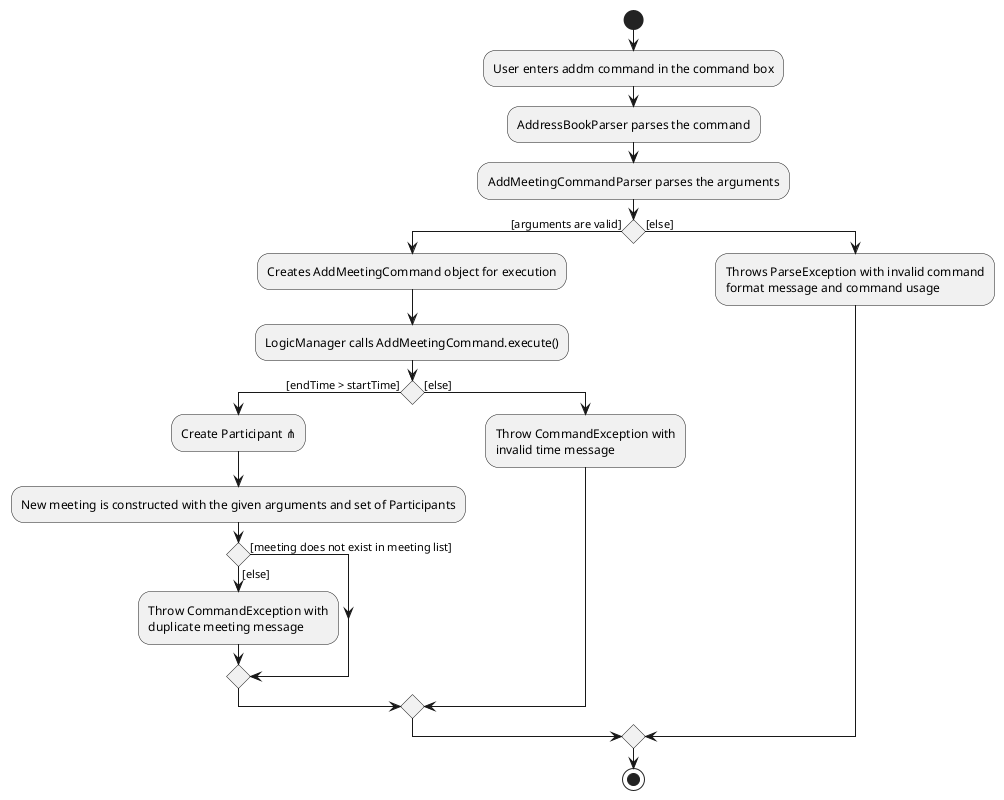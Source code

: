 @startuml
'https://plantuml.com/activity-diagram-beta

start
:User enters addm command in the command box;
:AddressBookParser parses the command;
:AddMeetingCommandParser parses the arguments;
if () then ([arguments are valid])
:Creates AddMeetingCommand object for execution;
:LogicManager calls AddMeetingCommand.execute();
if () then ([endTime > startTime])
:Create Participant ⋔;
:New meeting is constructed with the given arguments and set of Participants;
if () then ([meeting does not exist in meeting list])
else ([else])
:Throw CommandException with\nduplicate meeting message;
endif
else ([else])
:Throw CommandException with\ninvalid time message;
endif
else ([else])
:Throws ParseException with invalid command\nformat message and command usage;
endif

stop

@enduml
